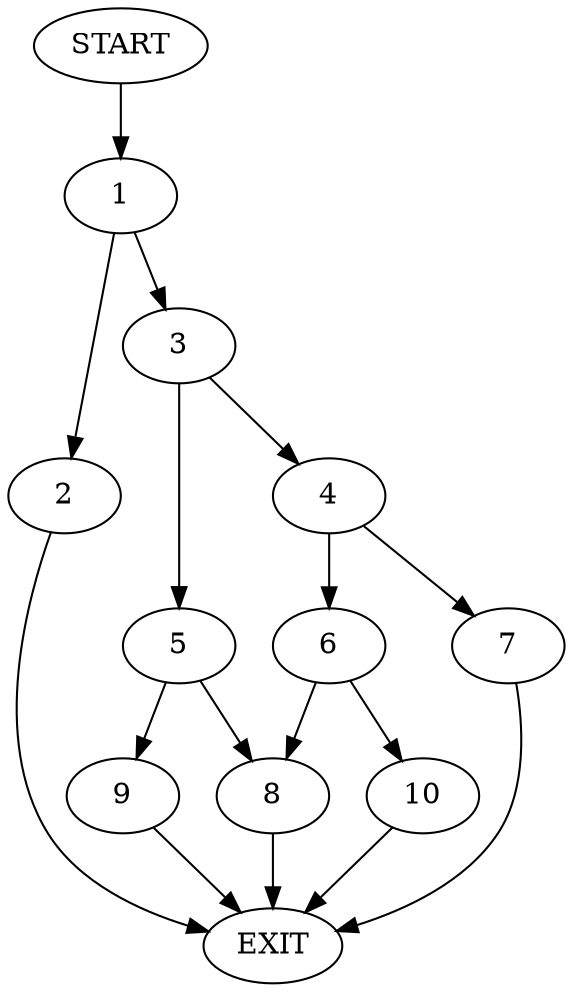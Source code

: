 digraph {
0 [label="START"]
11 [label="EXIT"]
0 -> 1
1 -> 2
1 -> 3
3 -> 4
3 -> 5
2 -> 11
4 -> 6
4 -> 7
5 -> 8
5 -> 9
6 -> 8
6 -> 10
7 -> 11
8 -> 11
10 -> 11
9 -> 11
}
